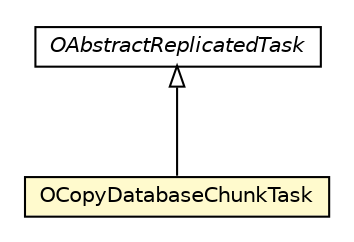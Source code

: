 #!/usr/local/bin/dot
#
# Class diagram 
# Generated by UMLGraph version R5_6-24-gf6e263 (http://www.umlgraph.org/)
#

digraph G {
	edge [fontname="Helvetica",fontsize=10,labelfontname="Helvetica",labelfontsize=10];
	node [fontname="Helvetica",fontsize=10,shape=plaintext];
	nodesep=0.25;
	ranksep=0.5;
	// com.orientechnologies.orient.server.distributed.task.OAbstractReplicatedTask
	c1259581 [label=<<table title="com.orientechnologies.orient.server.distributed.task.OAbstractReplicatedTask" border="0" cellborder="1" cellspacing="0" cellpadding="2" port="p" href="../../task/OAbstractReplicatedTask.html">
		<tr><td><table border="0" cellspacing="0" cellpadding="1">
<tr><td align="center" balign="center"><font face="Helvetica-Oblique"> OAbstractReplicatedTask </font></td></tr>
		</table></td></tr>
		</table>>, URL="../../task/OAbstractReplicatedTask.html", fontname="Helvetica", fontcolor="black", fontsize=10.0];
	// com.orientechnologies.orient.server.distributed.impl.task.OCopyDatabaseChunkTask
	c1259819 [label=<<table title="com.orientechnologies.orient.server.distributed.impl.task.OCopyDatabaseChunkTask" border="0" cellborder="1" cellspacing="0" cellpadding="2" port="p" bgcolor="lemonChiffon" href="./OCopyDatabaseChunkTask.html">
		<tr><td><table border="0" cellspacing="0" cellpadding="1">
<tr><td align="center" balign="center"> OCopyDatabaseChunkTask </td></tr>
		</table></td></tr>
		</table>>, URL="./OCopyDatabaseChunkTask.html", fontname="Helvetica", fontcolor="black", fontsize=10.0];
	//com.orientechnologies.orient.server.distributed.impl.task.OCopyDatabaseChunkTask extends com.orientechnologies.orient.server.distributed.task.OAbstractReplicatedTask
	c1259581:p -> c1259819:p [dir=back,arrowtail=empty];
}

